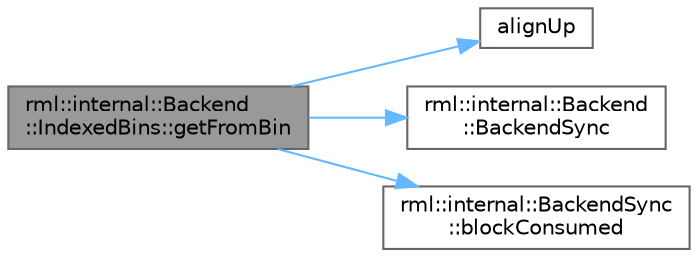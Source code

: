 digraph "rml::internal::Backend::IndexedBins::getFromBin"
{
 // LATEX_PDF_SIZE
  bgcolor="transparent";
  edge [fontname=Helvetica,fontsize=10,labelfontname=Helvetica,labelfontsize=10];
  node [fontname=Helvetica,fontsize=10,shape=box,height=0.2,width=0.4];
  rankdir="LR";
  Node1 [id="Node000001",label="rml::internal::Backend\l::IndexedBins::getFromBin",height=0.2,width=0.4,color="gray40", fillcolor="grey60", style="filled", fontcolor="black",tooltip=" "];
  Node1 -> Node2 [id="edge1_Node000001_Node000002",color="steelblue1",style="solid",tooltip=" "];
  Node2 [id="Node000002",label="alignUp",height=0.2,width=0.4,color="grey40", fillcolor="white", style="filled",URL="$shared__utils_8h.html#abf7a0e928f58ffeeefa291f674c30d69",tooltip=" "];
  Node1 -> Node3 [id="edge2_Node000001_Node000003",color="steelblue1",style="solid",tooltip=" "];
  Node3 [id="Node000003",label="rml::internal::Backend\l::BackendSync",height=0.2,width=0.4,color="grey40", fillcolor="white", style="filled",URL="$classrml_1_1internal_1_1_backend.html#acc0dfde307ffa6db58e7e9471cca8295",tooltip=" "];
  Node1 -> Node4 [id="edge3_Node000001_Node000004",color="steelblue1",style="solid",tooltip=" "];
  Node4 [id="Node000004",label="rml::internal::BackendSync\l::blockConsumed",height=0.2,width=0.4,color="grey40", fillcolor="white", style="filled",URL="$classrml_1_1internal_1_1_backend_sync.html#a72efc4d2873a4c19a353328c3d73ab99",tooltip=" "];
}
